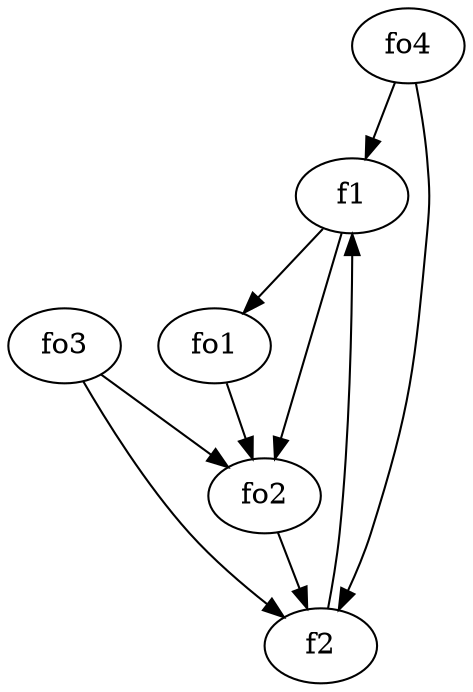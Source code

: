 strict digraph  {
f1;
f2;
fo1;
fo2;
fo3;
fo4;
f1 -> fo2  [weight=2];
f1 -> fo1  [weight=2];
f2 -> f1  [weight=2];
fo1 -> fo2  [weight=2];
fo2 -> f2  [weight=2];
fo3 -> fo2  [weight=2];
fo3 -> f2  [weight=2];
fo4 -> f1  [weight=2];
fo4 -> f2  [weight=2];
}
